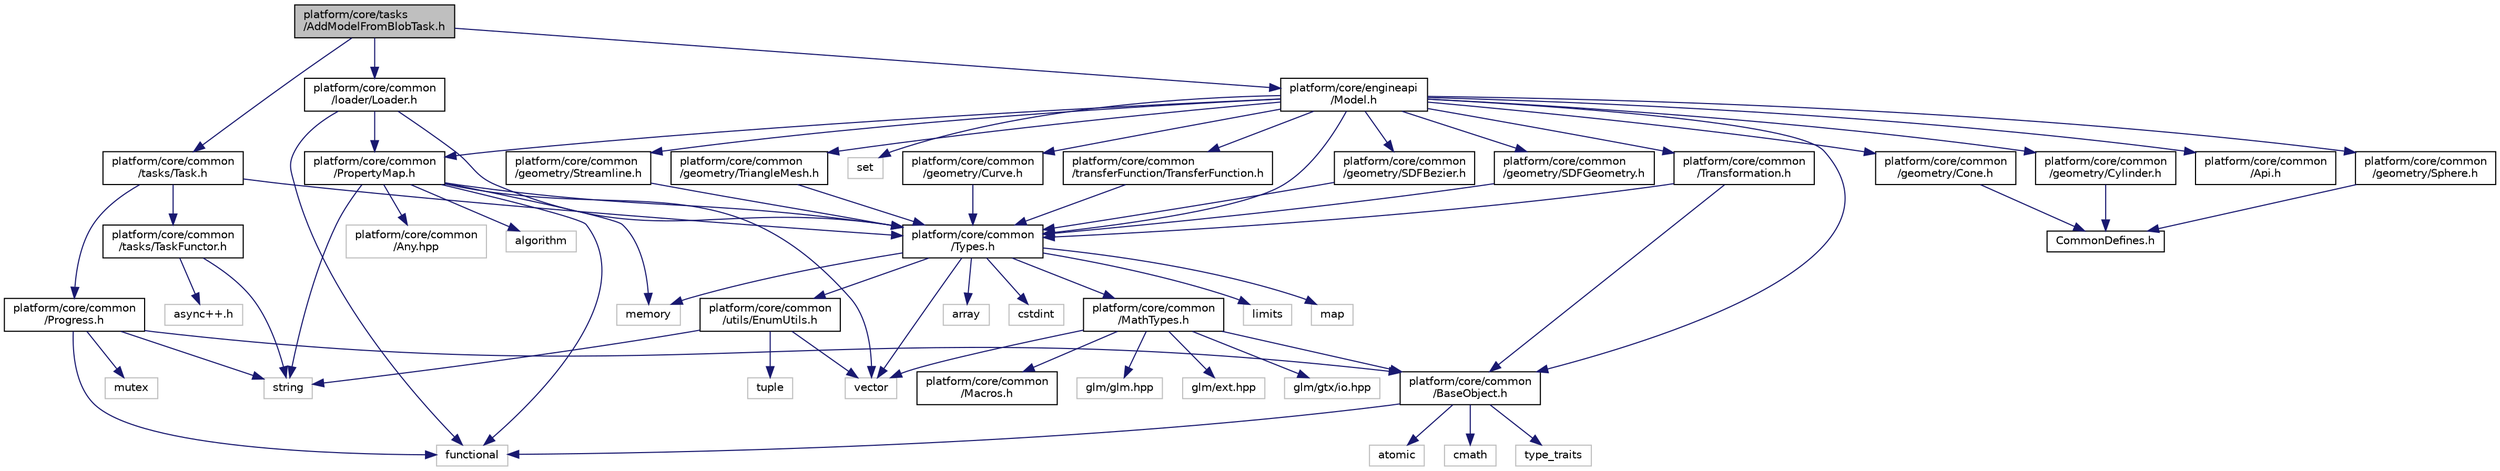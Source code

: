 digraph "platform/core/tasks/AddModelFromBlobTask.h"
{
 // LATEX_PDF_SIZE
  edge [fontname="Helvetica",fontsize="10",labelfontname="Helvetica",labelfontsize="10"];
  node [fontname="Helvetica",fontsize="10",shape=record];
  Node1 [label="platform/core/tasks\l/AddModelFromBlobTask.h",height=0.2,width=0.4,color="black", fillcolor="grey75", style="filled", fontcolor="black",tooltip=" "];
  Node1 -> Node2 [color="midnightblue",fontsize="10",style="solid",fontname="Helvetica"];
  Node2 [label="platform/core/common\l/loader/Loader.h",height=0.2,width=0.4,color="black", fillcolor="white", style="filled",URL="$dc/d0b/Loader_8h.html",tooltip=" "];
  Node2 -> Node3 [color="midnightblue",fontsize="10",style="solid",fontname="Helvetica"];
  Node3 [label="platform/core/common\l/PropertyMap.h",height=0.2,width=0.4,color="black", fillcolor="white", style="filled",URL="$dc/d04/PropertyMap_8h.html",tooltip=" "];
  Node3 -> Node4 [color="midnightblue",fontsize="10",style="solid",fontname="Helvetica"];
  Node4 [label="platform/core/common\l/Types.h",height=0.2,width=0.4,color="black", fillcolor="white", style="filled",URL="$de/d53/platform_2core_2common_2Types_8h.html",tooltip=" "];
  Node4 -> Node5 [color="midnightblue",fontsize="10",style="solid",fontname="Helvetica"];
  Node5 [label="platform/core/common\l/MathTypes.h",height=0.2,width=0.4,color="black", fillcolor="white", style="filled",URL="$d5/d55/MathTypes_8h.html",tooltip=" "];
  Node5 -> Node6 [color="midnightblue",fontsize="10",style="solid",fontname="Helvetica"];
  Node6 [label="glm/glm.hpp",height=0.2,width=0.4,color="grey75", fillcolor="white", style="filled",tooltip=" "];
  Node5 -> Node7 [color="midnightblue",fontsize="10",style="solid",fontname="Helvetica"];
  Node7 [label="glm/ext.hpp",height=0.2,width=0.4,color="grey75", fillcolor="white", style="filled",tooltip=" "];
  Node5 -> Node8 [color="midnightblue",fontsize="10",style="solid",fontname="Helvetica"];
  Node8 [label="glm/gtx/io.hpp",height=0.2,width=0.4,color="grey75", fillcolor="white", style="filled",tooltip=" "];
  Node5 -> Node9 [color="midnightblue",fontsize="10",style="solid",fontname="Helvetica"];
  Node9 [label="vector",height=0.2,width=0.4,color="grey75", fillcolor="white", style="filled",tooltip=" "];
  Node5 -> Node10 [color="midnightblue",fontsize="10",style="solid",fontname="Helvetica"];
  Node10 [label="platform/core/common\l/BaseObject.h",height=0.2,width=0.4,color="black", fillcolor="white", style="filled",URL="$d0/d3f/BaseObject_8h.html",tooltip=" "];
  Node10 -> Node11 [color="midnightblue",fontsize="10",style="solid",fontname="Helvetica"];
  Node11 [label="atomic",height=0.2,width=0.4,color="grey75", fillcolor="white", style="filled",tooltip=" "];
  Node10 -> Node12 [color="midnightblue",fontsize="10",style="solid",fontname="Helvetica"];
  Node12 [label="cmath",height=0.2,width=0.4,color="grey75", fillcolor="white", style="filled",tooltip=" "];
  Node10 -> Node13 [color="midnightblue",fontsize="10",style="solid",fontname="Helvetica"];
  Node13 [label="functional",height=0.2,width=0.4,color="grey75", fillcolor="white", style="filled",tooltip=" "];
  Node10 -> Node14 [color="midnightblue",fontsize="10",style="solid",fontname="Helvetica"];
  Node14 [label="type_traits",height=0.2,width=0.4,color="grey75", fillcolor="white", style="filled",tooltip=" "];
  Node5 -> Node15 [color="midnightblue",fontsize="10",style="solid",fontname="Helvetica"];
  Node15 [label="platform/core/common\l/Macros.h",height=0.2,width=0.4,color="black", fillcolor="white", style="filled",URL="$df/d0a/Macros_8h.html",tooltip=" "];
  Node4 -> Node16 [color="midnightblue",fontsize="10",style="solid",fontname="Helvetica"];
  Node16 [label="platform/core/common\l/utils/EnumUtils.h",height=0.2,width=0.4,color="black", fillcolor="white", style="filled",URL="$d3/d34/EnumUtils_8h.html",tooltip=" "];
  Node16 -> Node17 [color="midnightblue",fontsize="10",style="solid",fontname="Helvetica"];
  Node17 [label="string",height=0.2,width=0.4,color="grey75", fillcolor="white", style="filled",tooltip=" "];
  Node16 -> Node18 [color="midnightblue",fontsize="10",style="solid",fontname="Helvetica"];
  Node18 [label="tuple",height=0.2,width=0.4,color="grey75", fillcolor="white", style="filled",tooltip=" "];
  Node16 -> Node9 [color="midnightblue",fontsize="10",style="solid",fontname="Helvetica"];
  Node4 -> Node19 [color="midnightblue",fontsize="10",style="solid",fontname="Helvetica"];
  Node19 [label="array",height=0.2,width=0.4,color="grey75", fillcolor="white", style="filled",tooltip=" "];
  Node4 -> Node20 [color="midnightblue",fontsize="10",style="solid",fontname="Helvetica"];
  Node20 [label="cstdint",height=0.2,width=0.4,color="grey75", fillcolor="white", style="filled",tooltip=" "];
  Node4 -> Node21 [color="midnightblue",fontsize="10",style="solid",fontname="Helvetica"];
  Node21 [label="limits",height=0.2,width=0.4,color="grey75", fillcolor="white", style="filled",tooltip=" "];
  Node4 -> Node22 [color="midnightblue",fontsize="10",style="solid",fontname="Helvetica"];
  Node22 [label="map",height=0.2,width=0.4,color="grey75", fillcolor="white", style="filled",tooltip=" "];
  Node4 -> Node23 [color="midnightblue",fontsize="10",style="solid",fontname="Helvetica"];
  Node23 [label="memory",height=0.2,width=0.4,color="grey75", fillcolor="white", style="filled",tooltip=" "];
  Node4 -> Node9 [color="midnightblue",fontsize="10",style="solid",fontname="Helvetica"];
  Node3 -> Node24 [color="midnightblue",fontsize="10",style="solid",fontname="Helvetica"];
  Node24 [label="platform/core/common\l/Any.hpp",height=0.2,width=0.4,color="grey75", fillcolor="white", style="filled",tooltip=" "];
  Node3 -> Node25 [color="midnightblue",fontsize="10",style="solid",fontname="Helvetica"];
  Node25 [label="algorithm",height=0.2,width=0.4,color="grey75", fillcolor="white", style="filled",tooltip=" "];
  Node3 -> Node13 [color="midnightblue",fontsize="10",style="solid",fontname="Helvetica"];
  Node3 -> Node23 [color="midnightblue",fontsize="10",style="solid",fontname="Helvetica"];
  Node3 -> Node17 [color="midnightblue",fontsize="10",style="solid",fontname="Helvetica"];
  Node3 -> Node9 [color="midnightblue",fontsize="10",style="solid",fontname="Helvetica"];
  Node2 -> Node4 [color="midnightblue",fontsize="10",style="solid",fontname="Helvetica"];
  Node2 -> Node13 [color="midnightblue",fontsize="10",style="solid",fontname="Helvetica"];
  Node1 -> Node26 [color="midnightblue",fontsize="10",style="solid",fontname="Helvetica"];
  Node26 [label="platform/core/common\l/tasks/Task.h",height=0.2,width=0.4,color="black", fillcolor="white", style="filled",URL="$df/d4f/Task_8h.html",tooltip=" "];
  Node26 -> Node27 [color="midnightblue",fontsize="10",style="solid",fontname="Helvetica"];
  Node27 [label="platform/core/common\l/Progress.h",height=0.2,width=0.4,color="black", fillcolor="white", style="filled",URL="$de/df3/Progress_8h.html",tooltip=" "];
  Node27 -> Node10 [color="midnightblue",fontsize="10",style="solid",fontname="Helvetica"];
  Node27 -> Node13 [color="midnightblue",fontsize="10",style="solid",fontname="Helvetica"];
  Node27 -> Node28 [color="midnightblue",fontsize="10",style="solid",fontname="Helvetica"];
  Node28 [label="mutex",height=0.2,width=0.4,color="grey75", fillcolor="white", style="filled",tooltip=" "];
  Node27 -> Node17 [color="midnightblue",fontsize="10",style="solid",fontname="Helvetica"];
  Node26 -> Node29 [color="midnightblue",fontsize="10",style="solid",fontname="Helvetica"];
  Node29 [label="platform/core/common\l/tasks/TaskFunctor.h",height=0.2,width=0.4,color="black", fillcolor="white", style="filled",URL="$df/d50/TaskFunctor_8h.html",tooltip=" "];
  Node29 -> Node30 [color="midnightblue",fontsize="10",style="solid",fontname="Helvetica"];
  Node30 [label="async++.h",height=0.2,width=0.4,color="grey75", fillcolor="white", style="filled",tooltip=" "];
  Node29 -> Node17 [color="midnightblue",fontsize="10",style="solid",fontname="Helvetica"];
  Node26 -> Node4 [color="midnightblue",fontsize="10",style="solid",fontname="Helvetica"];
  Node1 -> Node31 [color="midnightblue",fontsize="10",style="solid",fontname="Helvetica"];
  Node31 [label="platform/core/engineapi\l/Model.h",height=0.2,width=0.4,color="black", fillcolor="white", style="filled",URL="$d3/d5a/Model_8h.html",tooltip=" "];
  Node31 -> Node32 [color="midnightblue",fontsize="10",style="solid",fontname="Helvetica"];
  Node32 [label="platform/core/common\l/Api.h",height=0.2,width=0.4,color="black", fillcolor="white", style="filled",URL="$df/d21/Api_8h.html",tooltip=" "];
  Node31 -> Node10 [color="midnightblue",fontsize="10",style="solid",fontname="Helvetica"];
  Node31 -> Node3 [color="midnightblue",fontsize="10",style="solid",fontname="Helvetica"];
  Node31 -> Node33 [color="midnightblue",fontsize="10",style="solid",fontname="Helvetica"];
  Node33 [label="platform/core/common\l/Transformation.h",height=0.2,width=0.4,color="black", fillcolor="white", style="filled",URL="$df/d1e/Transformation_8h.html",tooltip=" "];
  Node33 -> Node10 [color="midnightblue",fontsize="10",style="solid",fontname="Helvetica"];
  Node33 -> Node4 [color="midnightblue",fontsize="10",style="solid",fontname="Helvetica"];
  Node31 -> Node4 [color="midnightblue",fontsize="10",style="solid",fontname="Helvetica"];
  Node31 -> Node34 [color="midnightblue",fontsize="10",style="solid",fontname="Helvetica"];
  Node34 [label="platform/core/common\l/geometry/Cone.h",height=0.2,width=0.4,color="black", fillcolor="white", style="filled",URL="$d1/d9b/Cone_8h.html",tooltip=" "];
  Node34 -> Node35 [color="midnightblue",fontsize="10",style="solid",fontname="Helvetica"];
  Node35 [label="CommonDefines.h",height=0.2,width=0.4,color="black", fillcolor="white", style="filled",URL="$de/d05/CommonDefines_8h.html",tooltip=" "];
  Node31 -> Node36 [color="midnightblue",fontsize="10",style="solid",fontname="Helvetica"];
  Node36 [label="platform/core/common\l/geometry/Curve.h",height=0.2,width=0.4,color="black", fillcolor="white", style="filled",URL="$d8/de7/Curve_8h.html",tooltip=" "];
  Node36 -> Node4 [color="midnightblue",fontsize="10",style="solid",fontname="Helvetica"];
  Node31 -> Node37 [color="midnightblue",fontsize="10",style="solid",fontname="Helvetica"];
  Node37 [label="platform/core/common\l/geometry/Cylinder.h",height=0.2,width=0.4,color="black", fillcolor="white", style="filled",URL="$d9/d0a/Cylinder_8h.html",tooltip=" "];
  Node37 -> Node35 [color="midnightblue",fontsize="10",style="solid",fontname="Helvetica"];
  Node31 -> Node38 [color="midnightblue",fontsize="10",style="solid",fontname="Helvetica"];
  Node38 [label="platform/core/common\l/geometry/SDFBezier.h",height=0.2,width=0.4,color="black", fillcolor="white", style="filled",URL="$db/d88/SDFBezier_8h.html",tooltip=" "];
  Node38 -> Node4 [color="midnightblue",fontsize="10",style="solid",fontname="Helvetica"];
  Node31 -> Node39 [color="midnightblue",fontsize="10",style="solid",fontname="Helvetica"];
  Node39 [label="platform/core/common\l/geometry/SDFGeometry.h",height=0.2,width=0.4,color="black", fillcolor="white", style="filled",URL="$d2/df3/SDFGeometry_8h.html",tooltip=" "];
  Node39 -> Node4 [color="midnightblue",fontsize="10",style="solid",fontname="Helvetica"];
  Node31 -> Node40 [color="midnightblue",fontsize="10",style="solid",fontname="Helvetica"];
  Node40 [label="platform/core/common\l/geometry/Sphere.h",height=0.2,width=0.4,color="black", fillcolor="white", style="filled",URL="$d3/dca/Sphere_8h.html",tooltip=" "];
  Node40 -> Node35 [color="midnightblue",fontsize="10",style="solid",fontname="Helvetica"];
  Node31 -> Node41 [color="midnightblue",fontsize="10",style="solid",fontname="Helvetica"];
  Node41 [label="platform/core/common\l/geometry/Streamline.h",height=0.2,width=0.4,color="black", fillcolor="white", style="filled",URL="$dd/dec/Streamline_8h.html",tooltip=" "];
  Node41 -> Node4 [color="midnightblue",fontsize="10",style="solid",fontname="Helvetica"];
  Node31 -> Node42 [color="midnightblue",fontsize="10",style="solid",fontname="Helvetica"];
  Node42 [label="platform/core/common\l/geometry/TriangleMesh.h",height=0.2,width=0.4,color="black", fillcolor="white", style="filled",URL="$df/dfa/TriangleMesh_8h.html",tooltip=" "];
  Node42 -> Node4 [color="midnightblue",fontsize="10",style="solid",fontname="Helvetica"];
  Node31 -> Node43 [color="midnightblue",fontsize="10",style="solid",fontname="Helvetica"];
  Node43 [label="platform/core/common\l/transferFunction/TransferFunction.h",height=0.2,width=0.4,color="black", fillcolor="white", style="filled",URL="$de/d18/TransferFunction_8h.html",tooltip=" "];
  Node43 -> Node4 [color="midnightblue",fontsize="10",style="solid",fontname="Helvetica"];
  Node31 -> Node44 [color="midnightblue",fontsize="10",style="solid",fontname="Helvetica"];
  Node44 [label="set",height=0.2,width=0.4,color="grey75", fillcolor="white", style="filled",tooltip=" "];
}
